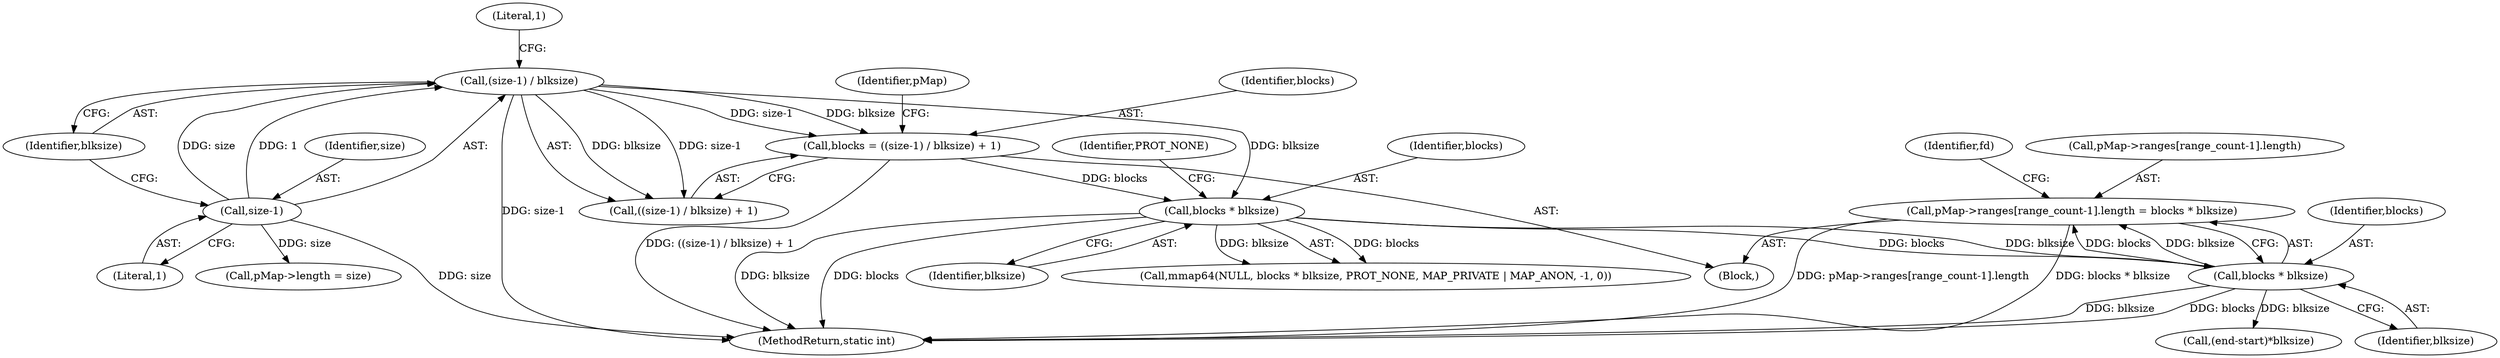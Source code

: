 digraph "1_Android_28a566f7731b4cb76d2a9ba16d997ac5aeb07dad@array" {
"1000236" [label="(Call,pMap->ranges[range_count-1].length = blocks * blksize)"];
"1000246" [label="(Call,blocks * blksize)"];
"1000203" [label="(Call,blocks * blksize)"];
"1000166" [label="(Call,blocks = ((size-1) / blksize) + 1)"];
"1000169" [label="(Call,(size-1) / blksize)"];
"1000170" [label="(Call,size-1)"];
"1000166" [label="(Call,blocks = ((size-1) / blksize) + 1)"];
"1000206" [label="(Identifier,PROT_NONE)"];
"1000177" [label="(Identifier,pMap)"];
"1000203" [label="(Call,blocks * blksize)"];
"1000248" [label="(Identifier,blksize)"];
"1000251" [label="(Identifier,fd)"];
"1000306" [label="(Call,(end-start)*blksize)"];
"1000237" [label="(Call,pMap->ranges[range_count-1].length)"];
"1000168" [label="(Call,((size-1) / blksize) + 1)"];
"1000246" [label="(Call,blocks * blksize)"];
"1000173" [label="(Identifier,blksize)"];
"1000171" [label="(Identifier,size)"];
"1000380" [label="(MethodReturn,static int)"];
"1000172" [label="(Literal,1)"];
"1000201" [label="(Call,mmap64(NULL, blocks * blksize, PROT_NONE, MAP_PRIVATE | MAP_ANON, -1, 0))"];
"1000169" [label="(Call,(size-1) / blksize)"];
"1000170" [label="(Call,size-1)"];
"1000205" [label="(Identifier,blksize)"];
"1000103" [label="(Block,)"];
"1000204" [label="(Identifier,blocks)"];
"1000236" [label="(Call,pMap->ranges[range_count-1].length = blocks * blksize)"];
"1000174" [label="(Literal,1)"];
"1000167" [label="(Identifier,blocks)"];
"1000247" [label="(Identifier,blocks)"];
"1000370" [label="(Call,pMap->length = size)"];
"1000236" -> "1000103"  [label="AST: "];
"1000236" -> "1000246"  [label="CFG: "];
"1000237" -> "1000236"  [label="AST: "];
"1000246" -> "1000236"  [label="AST: "];
"1000251" -> "1000236"  [label="CFG: "];
"1000236" -> "1000380"  [label="DDG: pMap->ranges[range_count-1].length"];
"1000236" -> "1000380"  [label="DDG: blocks * blksize"];
"1000246" -> "1000236"  [label="DDG: blocks"];
"1000246" -> "1000236"  [label="DDG: blksize"];
"1000246" -> "1000248"  [label="CFG: "];
"1000247" -> "1000246"  [label="AST: "];
"1000248" -> "1000246"  [label="AST: "];
"1000246" -> "1000380"  [label="DDG: blksize"];
"1000246" -> "1000380"  [label="DDG: blocks"];
"1000203" -> "1000246"  [label="DDG: blocks"];
"1000203" -> "1000246"  [label="DDG: blksize"];
"1000246" -> "1000306"  [label="DDG: blksize"];
"1000203" -> "1000201"  [label="AST: "];
"1000203" -> "1000205"  [label="CFG: "];
"1000204" -> "1000203"  [label="AST: "];
"1000205" -> "1000203"  [label="AST: "];
"1000206" -> "1000203"  [label="CFG: "];
"1000203" -> "1000380"  [label="DDG: blksize"];
"1000203" -> "1000380"  [label="DDG: blocks"];
"1000203" -> "1000201"  [label="DDG: blocks"];
"1000203" -> "1000201"  [label="DDG: blksize"];
"1000166" -> "1000203"  [label="DDG: blocks"];
"1000169" -> "1000203"  [label="DDG: blksize"];
"1000166" -> "1000103"  [label="AST: "];
"1000166" -> "1000168"  [label="CFG: "];
"1000167" -> "1000166"  [label="AST: "];
"1000168" -> "1000166"  [label="AST: "];
"1000177" -> "1000166"  [label="CFG: "];
"1000166" -> "1000380"  [label="DDG: ((size-1) / blksize) + 1"];
"1000169" -> "1000166"  [label="DDG: size-1"];
"1000169" -> "1000166"  [label="DDG: blksize"];
"1000169" -> "1000168"  [label="AST: "];
"1000169" -> "1000173"  [label="CFG: "];
"1000170" -> "1000169"  [label="AST: "];
"1000173" -> "1000169"  [label="AST: "];
"1000174" -> "1000169"  [label="CFG: "];
"1000169" -> "1000380"  [label="DDG: size-1"];
"1000169" -> "1000168"  [label="DDG: size-1"];
"1000169" -> "1000168"  [label="DDG: blksize"];
"1000170" -> "1000169"  [label="DDG: size"];
"1000170" -> "1000169"  [label="DDG: 1"];
"1000170" -> "1000172"  [label="CFG: "];
"1000171" -> "1000170"  [label="AST: "];
"1000172" -> "1000170"  [label="AST: "];
"1000173" -> "1000170"  [label="CFG: "];
"1000170" -> "1000380"  [label="DDG: size"];
"1000170" -> "1000370"  [label="DDG: size"];
}
